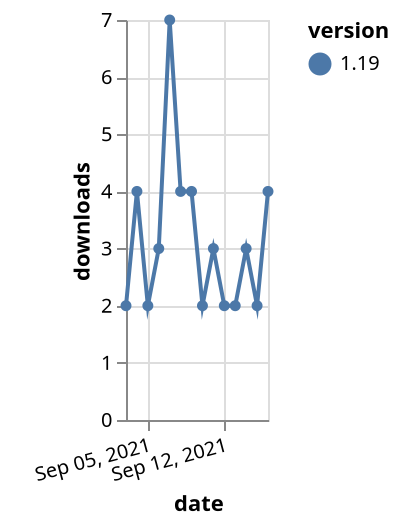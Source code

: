 {"$schema": "https://vega.github.io/schema/vega-lite/v5.json", "description": "A simple bar chart with embedded data.", "data": {"values": [{"date": "2021-09-03", "total": 3342, "delta": 2, "version": "1.19"}, {"date": "2021-09-04", "total": 3346, "delta": 4, "version": "1.19"}, {"date": "2021-09-05", "total": 3348, "delta": 2, "version": "1.19"}, {"date": "2021-09-06", "total": 3351, "delta": 3, "version": "1.19"}, {"date": "2021-09-07", "total": 3358, "delta": 7, "version": "1.19"}, {"date": "2021-09-08", "total": 3362, "delta": 4, "version": "1.19"}, {"date": "2021-09-09", "total": 3366, "delta": 4, "version": "1.19"}, {"date": "2021-09-10", "total": 3368, "delta": 2, "version": "1.19"}, {"date": "2021-09-11", "total": 3371, "delta": 3, "version": "1.19"}, {"date": "2021-09-12", "total": 3373, "delta": 2, "version": "1.19"}, {"date": "2021-09-13", "total": 3375, "delta": 2, "version": "1.19"}, {"date": "2021-09-14", "total": 3378, "delta": 3, "version": "1.19"}, {"date": "2021-09-15", "total": 3380, "delta": 2, "version": "1.19"}, {"date": "2021-09-16", "total": 3384, "delta": 4, "version": "1.19"}]}, "width": "container", "mark": {"type": "line", "point": {"filled": true}}, "encoding": {"x": {"field": "date", "type": "temporal", "timeUnit": "yearmonthdate", "title": "date", "axis": {"labelAngle": -15}}, "y": {"field": "delta", "type": "quantitative", "title": "downloads"}, "color": {"field": "version", "type": "nominal"}, "tooltip": {"field": "delta"}}}